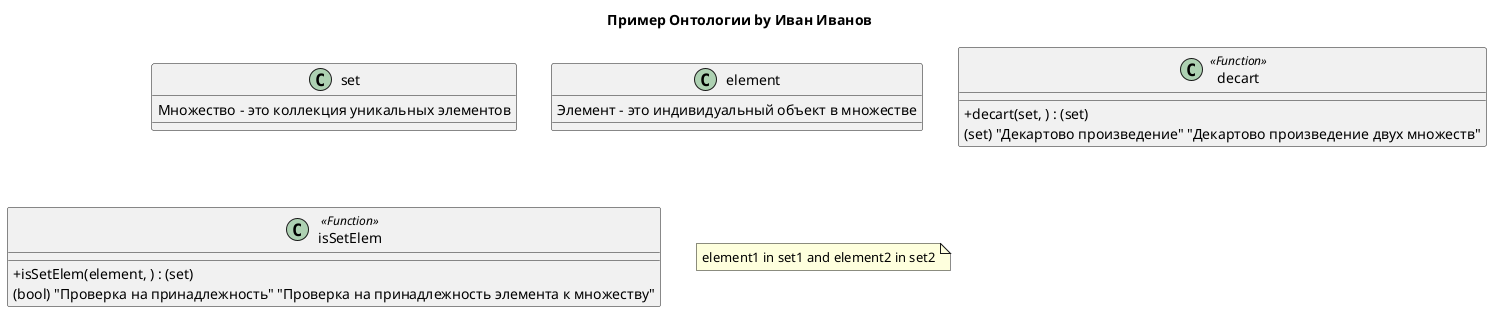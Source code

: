 @startuml
skinparam classAttributeIconSize 0
title Пример Онтологии by Иван Иванов
class set {
  Множество - это коллекция уникальных элементов
}
class element {
  Элемент - это индивидуальный объект в множестве
}
class decart <<Function>> {
  +decart(set, ) : (set)
  (set) "Декартово произведение" "Декартово произведение двух множеств"
}
class isSetElem <<Function>> {
  +isSetElem(element, ) : (set)
  (bool) "Проверка на принадлежность" "Проверка на принадлежность элемента к множеству"
}
note "element1 in set1 and element2 in set2" as N1570
@enduml